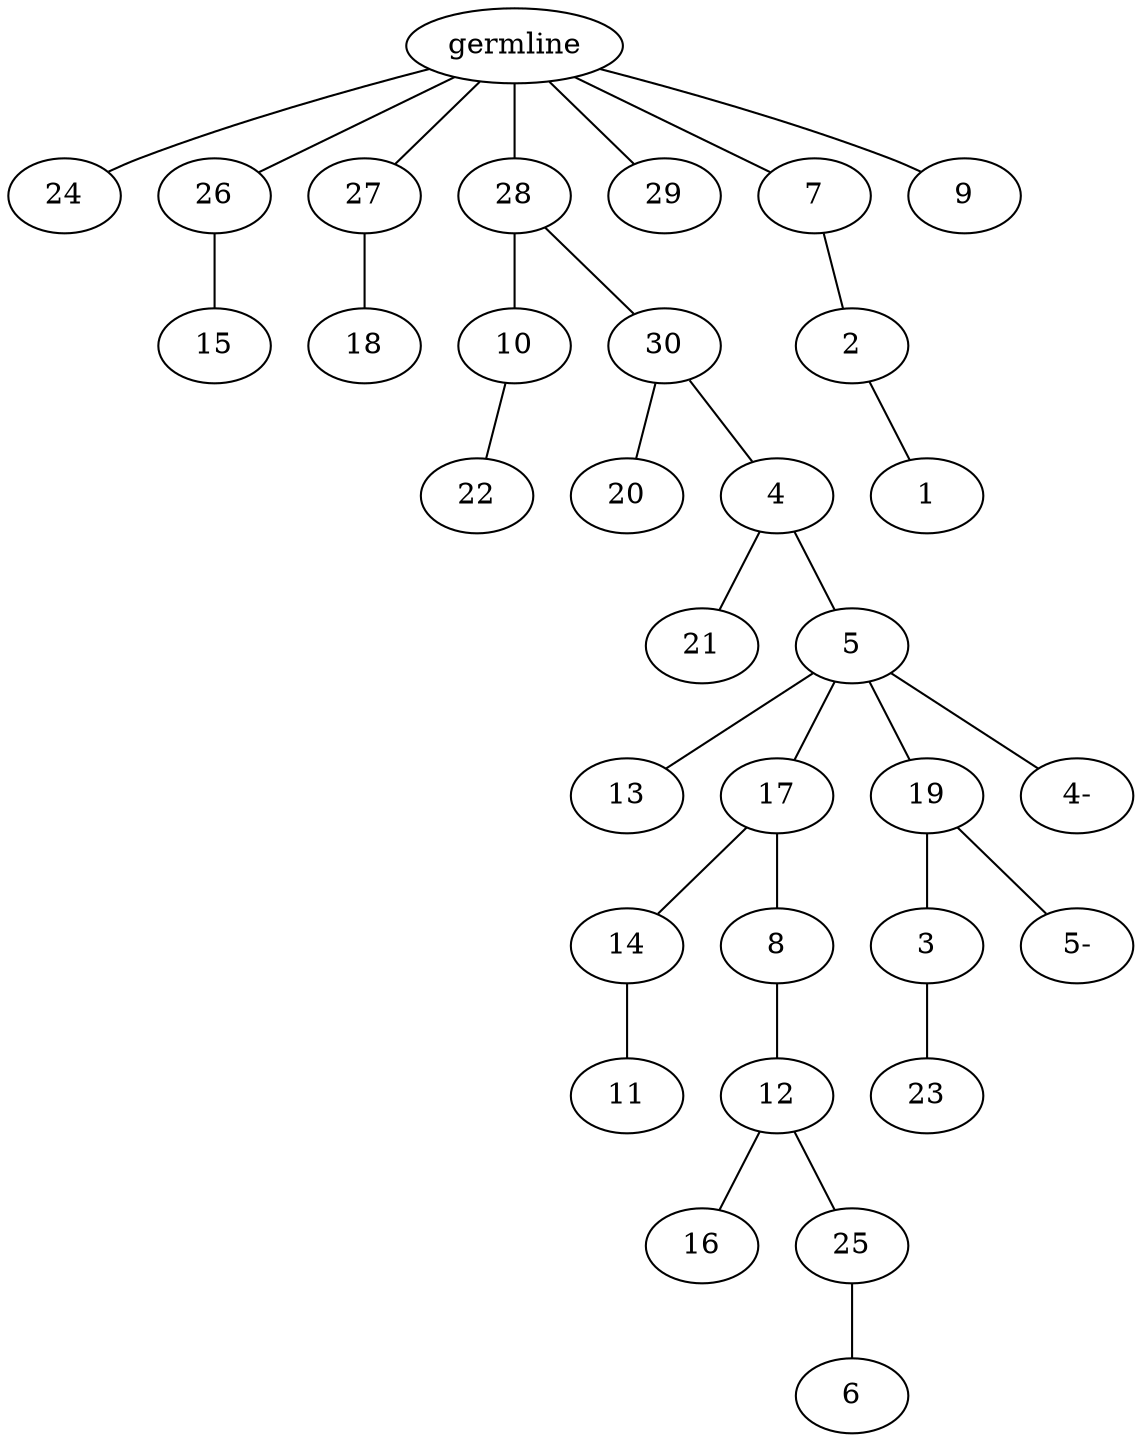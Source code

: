 graph tree {
    "139958740934560" [label="germline"];
    "139958740965312" [label="24"];
    "139958740965456" [label="26"];
    "139958740966656" [label="15"];
    "139958740966320" [label="27"];
    "139958741024720" [label="18"];
    "139958740966896" [label="28"];
    "139958741023040" [label="10"];
    "139958741021936" [label="22"];
    "139958741023904" [label="30"];
    "139958741023088" [label="20"];
    "139958741023136" [label="4"];
    "139958740930720" [label="21"];
    "139958741023712" [label="5"];
    "139958741023328" [label="13"];
    "139958741020736" [label="17"];
    "139958741021456" [label="14"];
    "139958741024288" [label="11"];
    "139958741023376" [label="8"];
    "139958741020832" [label="12"];
    "139958741021696" [label="16"];
    "139958741021840" [label="25"];
    "139958741022416" [label="6"];
    "139958741021888" [label="19"];
    "139958741021120" [label="3"];
    "139958740905216" [label="23"];
    "139958741022944" [label="5-"];
    "139958741023952" [label="4-"];
    "139958741021744" [label="29"];
    "139958741024384" [label="7"];
    "139958741022368" [label="2"];
    "139958740882480" [label="1"];
    "139958741021648" [label="9"];
    "139958740934560" -- "139958740965312";
    "139958740934560" -- "139958740965456";
    "139958740934560" -- "139958740966320";
    "139958740934560" -- "139958740966896";
    "139958740934560" -- "139958741021744";
    "139958740934560" -- "139958741024384";
    "139958740934560" -- "139958741021648";
    "139958740965456" -- "139958740966656";
    "139958740966320" -- "139958741024720";
    "139958740966896" -- "139958741023040";
    "139958740966896" -- "139958741023904";
    "139958741023040" -- "139958741021936";
    "139958741023904" -- "139958741023088";
    "139958741023904" -- "139958741023136";
    "139958741023136" -- "139958740930720";
    "139958741023136" -- "139958741023712";
    "139958741023712" -- "139958741023328";
    "139958741023712" -- "139958741020736";
    "139958741023712" -- "139958741021888";
    "139958741023712" -- "139958741023952";
    "139958741020736" -- "139958741021456";
    "139958741020736" -- "139958741023376";
    "139958741021456" -- "139958741024288";
    "139958741023376" -- "139958741020832";
    "139958741020832" -- "139958741021696";
    "139958741020832" -- "139958741021840";
    "139958741021840" -- "139958741022416";
    "139958741021888" -- "139958741021120";
    "139958741021888" -- "139958741022944";
    "139958741021120" -- "139958740905216";
    "139958741024384" -- "139958741022368";
    "139958741022368" -- "139958740882480";
}
